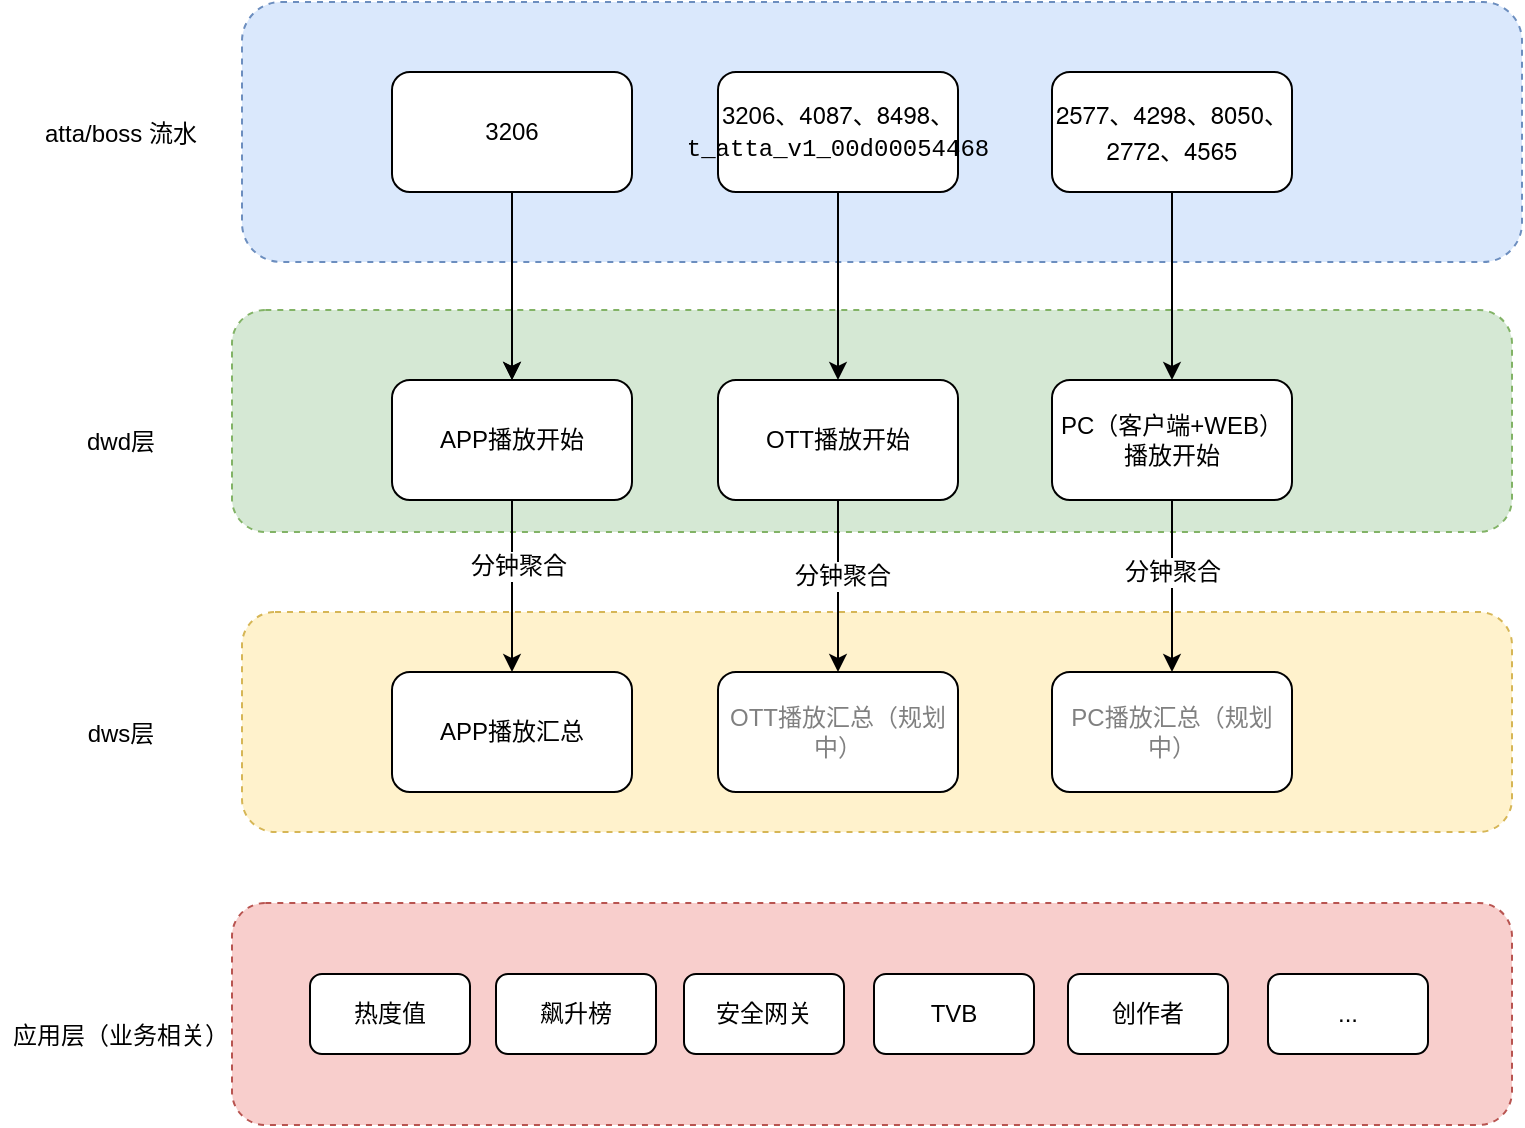<mxfile version="18.0.1" type="device"><diagram id="T5Ev-p8lT-4a6nuxbuzM" name="第 1 页"><mxGraphModel dx="1298" dy="838" grid="1" gridSize="10" guides="1" tooltips="1" connect="1" arrows="1" fold="1" page="1" pageScale="1" pageWidth="827" pageHeight="1169" math="0" shadow="0"><root><mxCell id="0"/><mxCell id="1" parent="0"/><mxCell id="RRVA6UzHOX1RUyprTE7z-37" value="" style="rounded=1;whiteSpace=wrap;html=1;labelBackgroundColor=#FFFFFF;fontSize=12;dashed=1;fillColor=#f8cecc;strokeColor=#b85450;" vertex="1" parent="1"><mxGeometry x="143" y="555.5" width="640" height="111" as="geometry"/></mxCell><mxCell id="RRVA6UzHOX1RUyprTE7z-36" value="" style="rounded=1;whiteSpace=wrap;html=1;labelBackgroundColor=#FFFFFF;fontSize=12;dashed=1;fillColor=#fff2cc;strokeColor=#d6b656;" vertex="1" parent="1"><mxGeometry x="148" y="410" width="635" height="110" as="geometry"/></mxCell><mxCell id="RRVA6UzHOX1RUyprTE7z-35" value="" style="rounded=1;whiteSpace=wrap;html=1;labelBackgroundColor=#FFFFFF;fontSize=12;dashed=1;fillColor=#d5e8d4;strokeColor=#82b366;" vertex="1" parent="1"><mxGeometry x="143" y="259" width="640" height="111" as="geometry"/></mxCell><mxCell id="RRVA6UzHOX1RUyprTE7z-34" value="" style="rounded=1;whiteSpace=wrap;html=1;labelBackgroundColor=#FFFFFF;fontSize=12;dashed=1;fillColor=#dae8fc;strokeColor=#6c8ebf;" vertex="1" parent="1"><mxGeometry x="148" y="105" width="640" height="130" as="geometry"/></mxCell><mxCell id="RRVA6UzHOX1RUyprTE7z-19" value="" style="edgeStyle=orthogonalEdgeStyle;rounded=0;orthogonalLoop=1;jettySize=auto;html=1;fontSize=12;fontColor=#000000;" edge="1" parent="1" source="RRVA6UzHOX1RUyprTE7z-1" target="RRVA6UzHOX1RUyprTE7z-18"><mxGeometry relative="1" as="geometry"/></mxCell><mxCell id="RRVA6UzHOX1RUyprTE7z-20" value="分钟聚合" style="edgeLabel;html=1;align=center;verticalAlign=middle;resizable=0;points=[];fontSize=12;fontColor=#000000;" vertex="1" connectable="0" parent="RRVA6UzHOX1RUyprTE7z-19"><mxGeometry x="-0.237" y="3" relative="1" as="geometry"><mxPoint as="offset"/></mxGeometry></mxCell><mxCell id="RRVA6UzHOX1RUyprTE7z-1" value="APP播放开始" style="rounded=1;whiteSpace=wrap;html=1;" vertex="1" parent="1"><mxGeometry x="223" y="294" width="120" height="60" as="geometry"/></mxCell><mxCell id="RRVA6UzHOX1RUyprTE7z-23" value="" style="edgeStyle=orthogonalEdgeStyle;rounded=0;orthogonalLoop=1;jettySize=auto;html=1;fontSize=12;fontColor=#000000;" edge="1" parent="1" source="RRVA6UzHOX1RUyprTE7z-2" target="RRVA6UzHOX1RUyprTE7z-21"><mxGeometry relative="1" as="geometry"/></mxCell><mxCell id="RRVA6UzHOX1RUyprTE7z-25" value="分钟聚合" style="edgeLabel;html=1;align=center;verticalAlign=middle;resizable=0;points=[];fontSize=12;fontColor=#000000;" vertex="1" connectable="0" parent="RRVA6UzHOX1RUyprTE7z-23"><mxGeometry x="-0.125" y="2" relative="1" as="geometry"><mxPoint as="offset"/></mxGeometry></mxCell><mxCell id="RRVA6UzHOX1RUyprTE7z-2" value="OTT播放开始" style="rounded=1;whiteSpace=wrap;html=1;" vertex="1" parent="1"><mxGeometry x="386" y="294" width="120" height="60" as="geometry"/></mxCell><mxCell id="RRVA6UzHOX1RUyprTE7z-24" value="" style="edgeStyle=orthogonalEdgeStyle;rounded=0;orthogonalLoop=1;jettySize=auto;html=1;fontSize=12;fontColor=#000000;" edge="1" parent="1" source="RRVA6UzHOX1RUyprTE7z-3" target="RRVA6UzHOX1RUyprTE7z-22"><mxGeometry relative="1" as="geometry"/></mxCell><mxCell id="RRVA6UzHOX1RUyprTE7z-27" value="分钟聚合" style="edgeLabel;html=1;align=center;verticalAlign=middle;resizable=0;points=[];fontSize=12;fontColor=#000000;" vertex="1" connectable="0" parent="RRVA6UzHOX1RUyprTE7z-24"><mxGeometry x="-0.175" relative="1" as="geometry"><mxPoint as="offset"/></mxGeometry></mxCell><mxCell id="RRVA6UzHOX1RUyprTE7z-3" value="PC（客户端+WEB）播放开始" style="rounded=1;whiteSpace=wrap;html=1;" vertex="1" parent="1"><mxGeometry x="553" y="294" width="120" height="60" as="geometry"/></mxCell><mxCell id="RRVA6UzHOX1RUyprTE7z-10" style="edgeStyle=orthogonalEdgeStyle;rounded=0;orthogonalLoop=1;jettySize=auto;html=1;exitX=0.5;exitY=1;exitDx=0;exitDy=0;entryX=0.5;entryY=0;entryDx=0;entryDy=0;" edge="1" parent="1" source="RRVA6UzHOX1RUyprTE7z-5" target="RRVA6UzHOX1RUyprTE7z-1"><mxGeometry relative="1" as="geometry"/></mxCell><mxCell id="RRVA6UzHOX1RUyprTE7z-13" value="" style="edgeStyle=orthogonalEdgeStyle;rounded=0;orthogonalLoop=1;jettySize=auto;html=1;" edge="1" parent="1" source="RRVA6UzHOX1RUyprTE7z-5" target="RRVA6UzHOX1RUyprTE7z-1"><mxGeometry relative="1" as="geometry"/></mxCell><mxCell id="RRVA6UzHOX1RUyprTE7z-5" value="3206" style="rounded=1;whiteSpace=wrap;html=1;" vertex="1" parent="1"><mxGeometry x="223" y="140" width="120" height="60" as="geometry"/></mxCell><mxCell id="RRVA6UzHOX1RUyprTE7z-11" value="" style="edgeStyle=orthogonalEdgeStyle;rounded=0;orthogonalLoop=1;jettySize=auto;html=1;" edge="1" parent="1" source="RRVA6UzHOX1RUyprTE7z-6" target="RRVA6UzHOX1RUyprTE7z-2"><mxGeometry relative="1" as="geometry"/></mxCell><mxCell id="RRVA6UzHOX1RUyprTE7z-6" value="&lt;div class=&quot;document&quot;&gt;&lt;p style=&quot;line-height: 1.3; margin-top: 4px; margin-bottom: 4px;&quot; class=&quot;paragraph text-align-type-left pap-line-1.3 pap-line-rule-auto pap-spacing-before-3pt pap-spacing-after-3pt&quot;&gt;&lt;span style=&quot;font-family: &amp;quot;Helvetica Neue&amp;quot;, Helvetica, &amp;quot;PingFang SC&amp;quot;, &amp;quot;Microsoft YaHei&amp;quot;, &amp;quot;Source Han Sans SC&amp;quot;, &amp;quot;Noto Sans CJK SC&amp;quot;, &amp;quot;WenQuanYi Micro Hei&amp;quot;, &amp;quot;Helvetica Neue&amp;quot;, Helvetica, &amp;quot;PingFang SC&amp;quot;, &amp;quot;Microsoft YaHei&amp;quot;, &amp;quot;Source Han Sans SC&amp;quot;, &amp;quot;Noto Sans CJK SC&amp;quot;, &amp;quot;WenQuanYi Micro Hei&amp;quot;, sans-serif; background-image: initial; background-position: initial; background-size: initial; background-repeat: initial; background-attachment: initial; background-origin: initial; background-clip: initial; letter-spacing: 0pt; vertical-align: baseline;&quot;&gt;&lt;font style=&quot;font-size: 12px;&quot;&gt;&lt;span style=&quot;font-family: Helvetica;&quot;&gt;3206、&lt;/span&gt;4087、8498、&lt;/font&gt;&lt;/span&gt;&lt;span style=&quot;font-family: Menlo, Monaco, &amp;quot;Courier New&amp;quot;, monospace;&quot;&gt;t_atta_v1_00d00054468&lt;/span&gt;&lt;/p&gt;&lt;/div&gt;" style="rounded=1;whiteSpace=wrap;html=1;align=center;" vertex="1" parent="1"><mxGeometry x="386" y="140" width="120" height="60" as="geometry"/></mxCell><mxCell id="RRVA6UzHOX1RUyprTE7z-12" value="" style="edgeStyle=orthogonalEdgeStyle;rounded=0;orthogonalLoop=1;jettySize=auto;html=1;" edge="1" parent="1" source="RRVA6UzHOX1RUyprTE7z-8" target="RRVA6UzHOX1RUyprTE7z-3"><mxGeometry relative="1" as="geometry"/></mxCell><mxCell id="RRVA6UzHOX1RUyprTE7z-8" value="&lt;div class=&quot;document&quot;&gt;&lt;p style=&quot;text-align:left;line-height:1.3;margin-top:4px;margin-bottom:4px&quot; class=&quot;paragraph text-align-type-left pap-line-1.3 pap-line-rule-auto pap-spacing-before-3pt pap-spacing-after-3pt&quot;&gt;&lt;/p&gt;&lt;div&gt;&lt;div class=&quot;document&quot;&gt;&lt;p style=&quot;line-height: 1.3; margin-top: 4px; margin-bottom: 4px;&quot; class=&quot;paragraph text-align-type-left pap-line-1.3 pap-line-rule-auto pap-spacing-before-3pt pap-spacing-after-3pt&quot;&gt;&lt;font style=&quot;font-size: 12px;&quot;&gt;&lt;span style=&quot;font-family: &amp;quot;Helvetica Neue&amp;quot;, Helvetica, &amp;quot;PingFang SC&amp;quot;, &amp;quot;Microsoft YaHei&amp;quot;, &amp;quot;Source Han Sans SC&amp;quot;, &amp;quot;Noto Sans CJK SC&amp;quot;, &amp;quot;WenQuanYi Micro Hei&amp;quot;, sans-serif; background: transparent; letter-spacing: 0pt; vertical-align: baseline;&quot;&gt;2577、4298、8050、&lt;/span&gt;&lt;span style=&quot;background-color: transparent; font-family: &amp;quot;Helvetica Neue&amp;quot;, Helvetica, &amp;quot;PingFang SC&amp;quot;, &amp;quot;Microsoft YaHei&amp;quot;, &amp;quot;Source Han Sans SC&amp;quot;, &amp;quot;Noto Sans CJK SC&amp;quot;, &amp;quot;WenQuanYi Micro Hei&amp;quot;, sans-serif; letter-spacing: 0pt;&quot;&gt;2772、&lt;/span&gt;&lt;span style=&quot;background-color: transparent; font-family: &amp;quot;Helvetica Neue&amp;quot;, Helvetica, &amp;quot;PingFang SC&amp;quot;, &amp;quot;Microsoft YaHei&amp;quot;, &amp;quot;Source Han Sans SC&amp;quot;, &amp;quot;Noto Sans CJK SC&amp;quot;, &amp;quot;WenQuanYi Micro Hei&amp;quot;, sans-serif; letter-spacing: 0pt;&quot;&gt;4565&lt;/span&gt;&lt;/font&gt;&lt;/p&gt;&lt;/div&gt;&lt;/div&gt;&lt;/div&gt;" style="rounded=1;whiteSpace=wrap;html=1;" vertex="1" parent="1"><mxGeometry x="553" y="140" width="120" height="60" as="geometry"/></mxCell><mxCell id="RRVA6UzHOX1RUyprTE7z-15" value="atta/boss 流水" style="text;html=1;align=center;verticalAlign=middle;resizable=0;points=[];autosize=1;strokeColor=none;fillColor=none;fontSize=12;" vertex="1" parent="1"><mxGeometry x="42" y="161" width="90" height="20" as="geometry"/></mxCell><mxCell id="RRVA6UzHOX1RUyprTE7z-16" value="dwd层" style="text;html=1;align=center;verticalAlign=middle;resizable=0;points=[];autosize=1;strokeColor=none;fillColor=none;fontSize=12;" vertex="1" parent="1"><mxGeometry x="62" y="315" width="50" height="20" as="geometry"/></mxCell><mxCell id="RRVA6UzHOX1RUyprTE7z-17" value="dws层" style="text;html=1;align=center;verticalAlign=middle;resizable=0;points=[];autosize=1;strokeColor=none;fillColor=none;fontSize=12;" vertex="1" parent="1"><mxGeometry x="62" y="461" width="50" height="20" as="geometry"/></mxCell><mxCell id="RRVA6UzHOX1RUyprTE7z-18" value="APP播放汇总" style="rounded=1;whiteSpace=wrap;html=1;" vertex="1" parent="1"><mxGeometry x="223" y="440" width="120" height="60" as="geometry"/></mxCell><mxCell id="RRVA6UzHOX1RUyprTE7z-21" value="&lt;font color=&quot;#808080&quot;&gt;OTT播放汇总（规划中）&lt;/font&gt;" style="rounded=1;whiteSpace=wrap;html=1;" vertex="1" parent="1"><mxGeometry x="386" y="440" width="120" height="60" as="geometry"/></mxCell><mxCell id="RRVA6UzHOX1RUyprTE7z-22" value="&lt;font color=&quot;#808080&quot;&gt;PC播放汇总（规划中）&lt;/font&gt;" style="rounded=1;whiteSpace=wrap;html=1;" vertex="1" parent="1"><mxGeometry x="553" y="440" width="120" height="60" as="geometry"/></mxCell><mxCell id="RRVA6UzHOX1RUyprTE7z-29" value="应用层（业务相关）" style="text;html=1;align=center;verticalAlign=middle;resizable=0;points=[];autosize=1;strokeColor=none;fillColor=none;fontSize=12;fontColor=#000000;" vertex="1" parent="1"><mxGeometry x="27" y="612" width="120" height="20" as="geometry"/></mxCell><mxCell id="RRVA6UzHOX1RUyprTE7z-30" value="热度值" style="rounded=1;whiteSpace=wrap;html=1;labelBackgroundColor=#FFFFFF;fontSize=12;fontColor=#000000;" vertex="1" parent="1"><mxGeometry x="182" y="591" width="80" height="40" as="geometry"/></mxCell><mxCell id="RRVA6UzHOX1RUyprTE7z-31" value="飙升榜" style="rounded=1;whiteSpace=wrap;html=1;labelBackgroundColor=#FFFFFF;fontSize=12;fontColor=#000000;" vertex="1" parent="1"><mxGeometry x="275" y="591" width="80" height="40" as="geometry"/></mxCell><mxCell id="RRVA6UzHOX1RUyprTE7z-32" value="TVB" style="rounded=1;whiteSpace=wrap;html=1;labelBackgroundColor=#FFFFFF;fontSize=12;fontColor=#000000;" vertex="1" parent="1"><mxGeometry x="464" y="591" width="80" height="40" as="geometry"/></mxCell><mxCell id="RRVA6UzHOX1RUyprTE7z-39" value="创作者" style="rounded=1;whiteSpace=wrap;html=1;labelBackgroundColor=#FFFFFF;fontSize=12;fontColor=#000000;" vertex="1" parent="1"><mxGeometry x="561" y="591" width="80" height="40" as="geometry"/></mxCell><mxCell id="RRVA6UzHOX1RUyprTE7z-40" value="..." style="rounded=1;whiteSpace=wrap;html=1;labelBackgroundColor=#FFFFFF;fontSize=12;fontColor=#000000;" vertex="1" parent="1"><mxGeometry x="661" y="591" width="80" height="40" as="geometry"/></mxCell><mxCell id="RRVA6UzHOX1RUyprTE7z-41" value="安全网关" style="rounded=1;whiteSpace=wrap;html=1;labelBackgroundColor=#FFFFFF;fontSize=12;fontColor=#000000;" vertex="1" parent="1"><mxGeometry x="369" y="591" width="80" height="40" as="geometry"/></mxCell></root></mxGraphModel></diagram></mxfile>